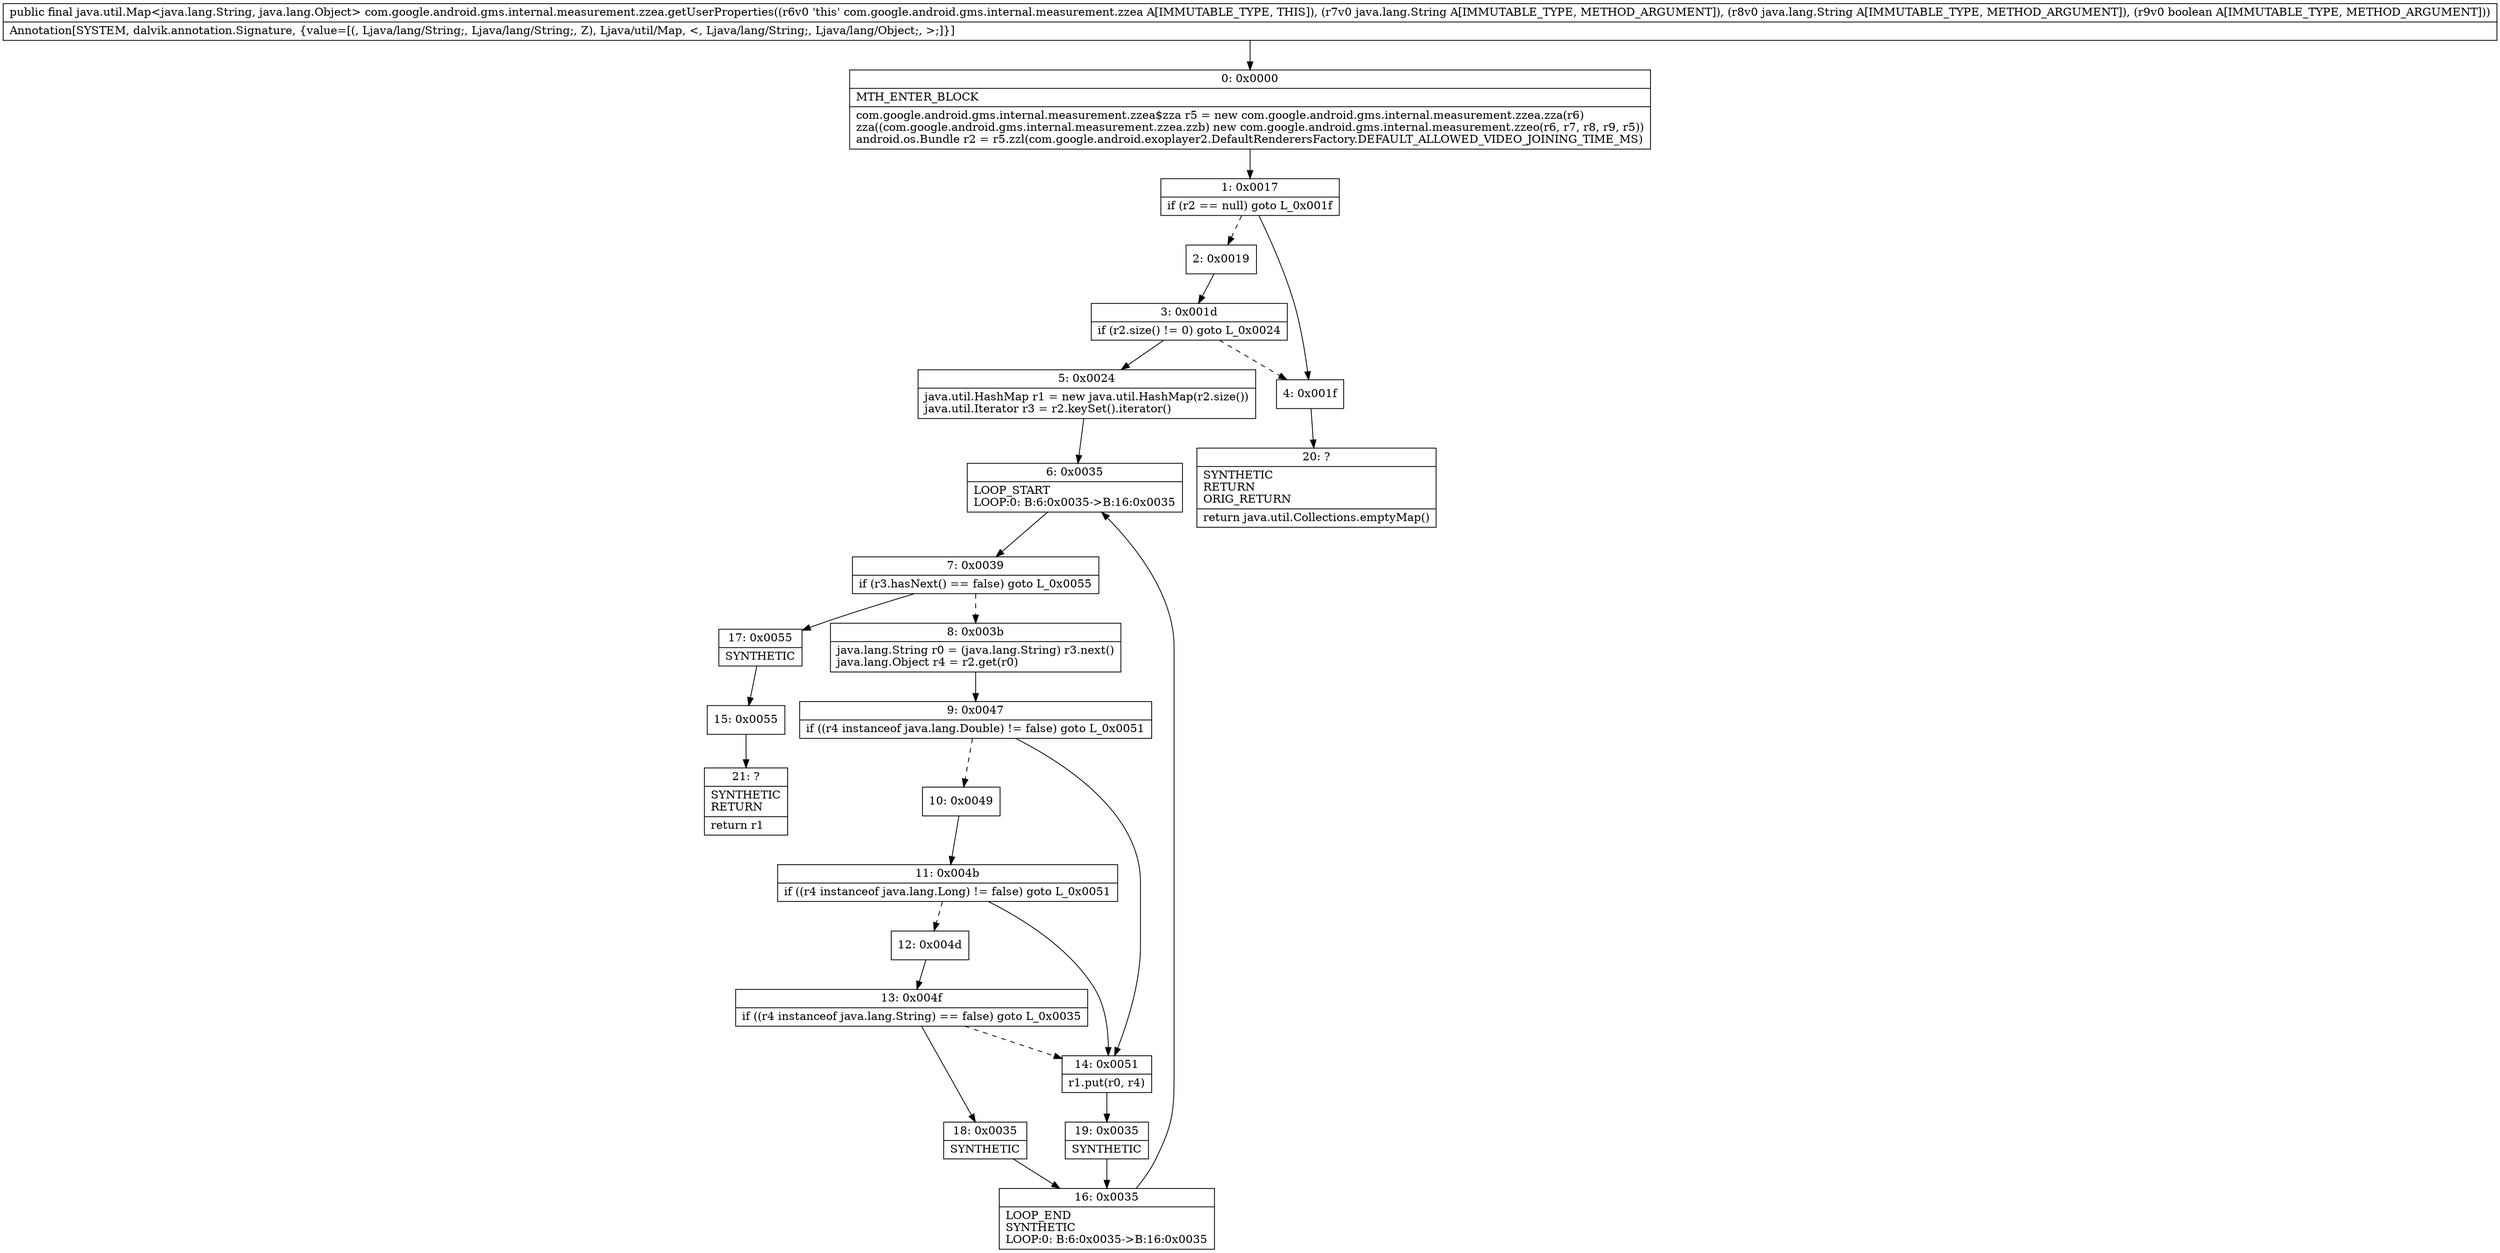 digraph "CFG forcom.google.android.gms.internal.measurement.zzea.getUserProperties(Ljava\/lang\/String;Ljava\/lang\/String;Z)Ljava\/util\/Map;" {
Node_0 [shape=record,label="{0\:\ 0x0000|MTH_ENTER_BLOCK\l|com.google.android.gms.internal.measurement.zzea$zza r5 = new com.google.android.gms.internal.measurement.zzea.zza(r6)\lzza((com.google.android.gms.internal.measurement.zzea.zzb) new com.google.android.gms.internal.measurement.zzeo(r6, r7, r8, r9, r5))\landroid.os.Bundle r2 = r5.zzl(com.google.android.exoplayer2.DefaultRenderersFactory.DEFAULT_ALLOWED_VIDEO_JOINING_TIME_MS)\l}"];
Node_1 [shape=record,label="{1\:\ 0x0017|if (r2 == null) goto L_0x001f\l}"];
Node_2 [shape=record,label="{2\:\ 0x0019}"];
Node_3 [shape=record,label="{3\:\ 0x001d|if (r2.size() != 0) goto L_0x0024\l}"];
Node_4 [shape=record,label="{4\:\ 0x001f}"];
Node_5 [shape=record,label="{5\:\ 0x0024|java.util.HashMap r1 = new java.util.HashMap(r2.size())\ljava.util.Iterator r3 = r2.keySet().iterator()\l}"];
Node_6 [shape=record,label="{6\:\ 0x0035|LOOP_START\lLOOP:0: B:6:0x0035\-\>B:16:0x0035\l}"];
Node_7 [shape=record,label="{7\:\ 0x0039|if (r3.hasNext() == false) goto L_0x0055\l}"];
Node_8 [shape=record,label="{8\:\ 0x003b|java.lang.String r0 = (java.lang.String) r3.next()\ljava.lang.Object r4 = r2.get(r0)\l}"];
Node_9 [shape=record,label="{9\:\ 0x0047|if ((r4 instanceof java.lang.Double) != false) goto L_0x0051\l}"];
Node_10 [shape=record,label="{10\:\ 0x0049}"];
Node_11 [shape=record,label="{11\:\ 0x004b|if ((r4 instanceof java.lang.Long) != false) goto L_0x0051\l}"];
Node_12 [shape=record,label="{12\:\ 0x004d}"];
Node_13 [shape=record,label="{13\:\ 0x004f|if ((r4 instanceof java.lang.String) == false) goto L_0x0035\l}"];
Node_14 [shape=record,label="{14\:\ 0x0051|r1.put(r0, r4)\l}"];
Node_15 [shape=record,label="{15\:\ 0x0055}"];
Node_16 [shape=record,label="{16\:\ 0x0035|LOOP_END\lSYNTHETIC\lLOOP:0: B:6:0x0035\-\>B:16:0x0035\l}"];
Node_17 [shape=record,label="{17\:\ 0x0055|SYNTHETIC\l}"];
Node_18 [shape=record,label="{18\:\ 0x0035|SYNTHETIC\l}"];
Node_19 [shape=record,label="{19\:\ 0x0035|SYNTHETIC\l}"];
Node_20 [shape=record,label="{20\:\ ?|SYNTHETIC\lRETURN\lORIG_RETURN\l|return java.util.Collections.emptyMap()\l}"];
Node_21 [shape=record,label="{21\:\ ?|SYNTHETIC\lRETURN\l|return r1\l}"];
MethodNode[shape=record,label="{public final java.util.Map\<java.lang.String, java.lang.Object\> com.google.android.gms.internal.measurement.zzea.getUserProperties((r6v0 'this' com.google.android.gms.internal.measurement.zzea A[IMMUTABLE_TYPE, THIS]), (r7v0 java.lang.String A[IMMUTABLE_TYPE, METHOD_ARGUMENT]), (r8v0 java.lang.String A[IMMUTABLE_TYPE, METHOD_ARGUMENT]), (r9v0 boolean A[IMMUTABLE_TYPE, METHOD_ARGUMENT]))  | Annotation[SYSTEM, dalvik.annotation.Signature, \{value=[(, Ljava\/lang\/String;, Ljava\/lang\/String;, Z), Ljava\/util\/Map, \<, Ljava\/lang\/String;, Ljava\/lang\/Object;, \>;]\}]\l}"];
MethodNode -> Node_0;
Node_0 -> Node_1;
Node_1 -> Node_2[style=dashed];
Node_1 -> Node_4;
Node_2 -> Node_3;
Node_3 -> Node_4[style=dashed];
Node_3 -> Node_5;
Node_4 -> Node_20;
Node_5 -> Node_6;
Node_6 -> Node_7;
Node_7 -> Node_8[style=dashed];
Node_7 -> Node_17;
Node_8 -> Node_9;
Node_9 -> Node_10[style=dashed];
Node_9 -> Node_14;
Node_10 -> Node_11;
Node_11 -> Node_12[style=dashed];
Node_11 -> Node_14;
Node_12 -> Node_13;
Node_13 -> Node_14[style=dashed];
Node_13 -> Node_18;
Node_14 -> Node_19;
Node_15 -> Node_21;
Node_16 -> Node_6;
Node_17 -> Node_15;
Node_18 -> Node_16;
Node_19 -> Node_16;
}

